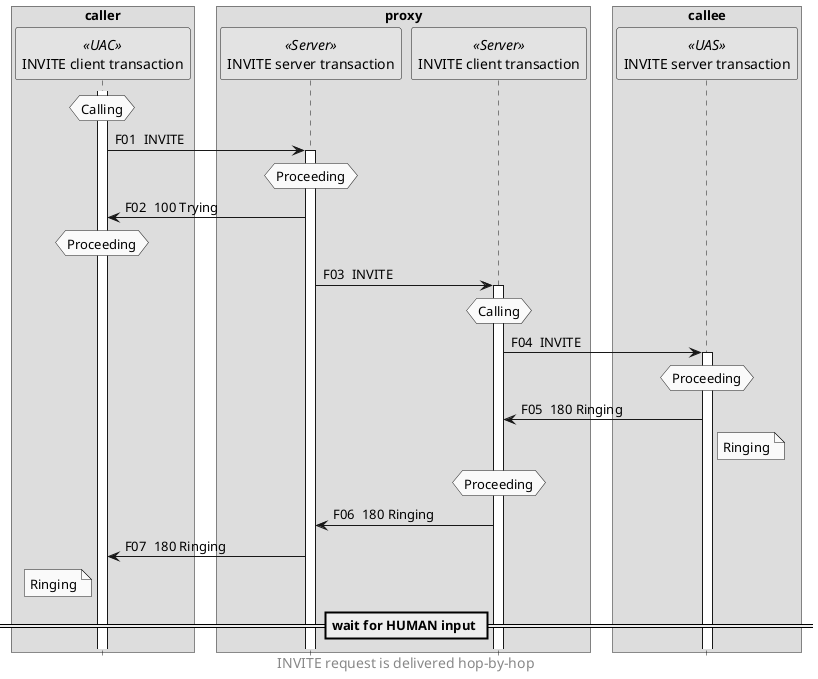 @startuml
'title SIP INVITE Sending Flow

skinparam monochrome true
autonumber "F00 "
hide footbox
skinparam BoxPadding 10

'skinparam headerFontSize 14
'skinparam headerFontColor red
'header SIP-0

box "caller"
participant "INVITE client transaction" as UAC_ITC << UAC >>
end box

box "proxy"
participant "INVITE server transaction" as Proxy_ITS << Server >>
participant "INVITE client transaction" as Proxy_ITC << Server >>
end box

box "callee"
participant "INVITE server transaction" as UAS_ITS << UAS >>
end box

'hnote over UAC_ITC: None
activate UAC_ITC
hnote over UAC_ITC: Calling
UAC_ITC -> Proxy_ITS: INVITE
activate Proxy_ITS
hnote over Proxy_ITS: Proceeding
UAC_ITC <- Proxy_ITS: 100 Trying
hnote over UAC_ITC: Proceeding
'hnote over Proxy_ITC: None
Proxy_ITS -> Proxy_ITC: INVITE
activate Proxy_ITC
hnote over Proxy_ITC: Calling
Proxy_ITC -> UAS_ITS: INVITE
activate UAS_ITS
hnote over UAS_ITS: Proceeding
Proxy_ITC <- UAS_ITS: 180 Ringing
note right of UAS_ITS: Ringing
hnote over Proxy_ITC: Proceeding
Proxy_ITS <- Proxy_ITC: 180 Ringing
UAC_ITC <- Proxy_ITS: 180 Ringing
note left of UAC_ITC: Ringing
== wait for HUMAN input ==

skinparam footerFontSize 14
footer INVITE request is delivered hop-by-hop

@enduml